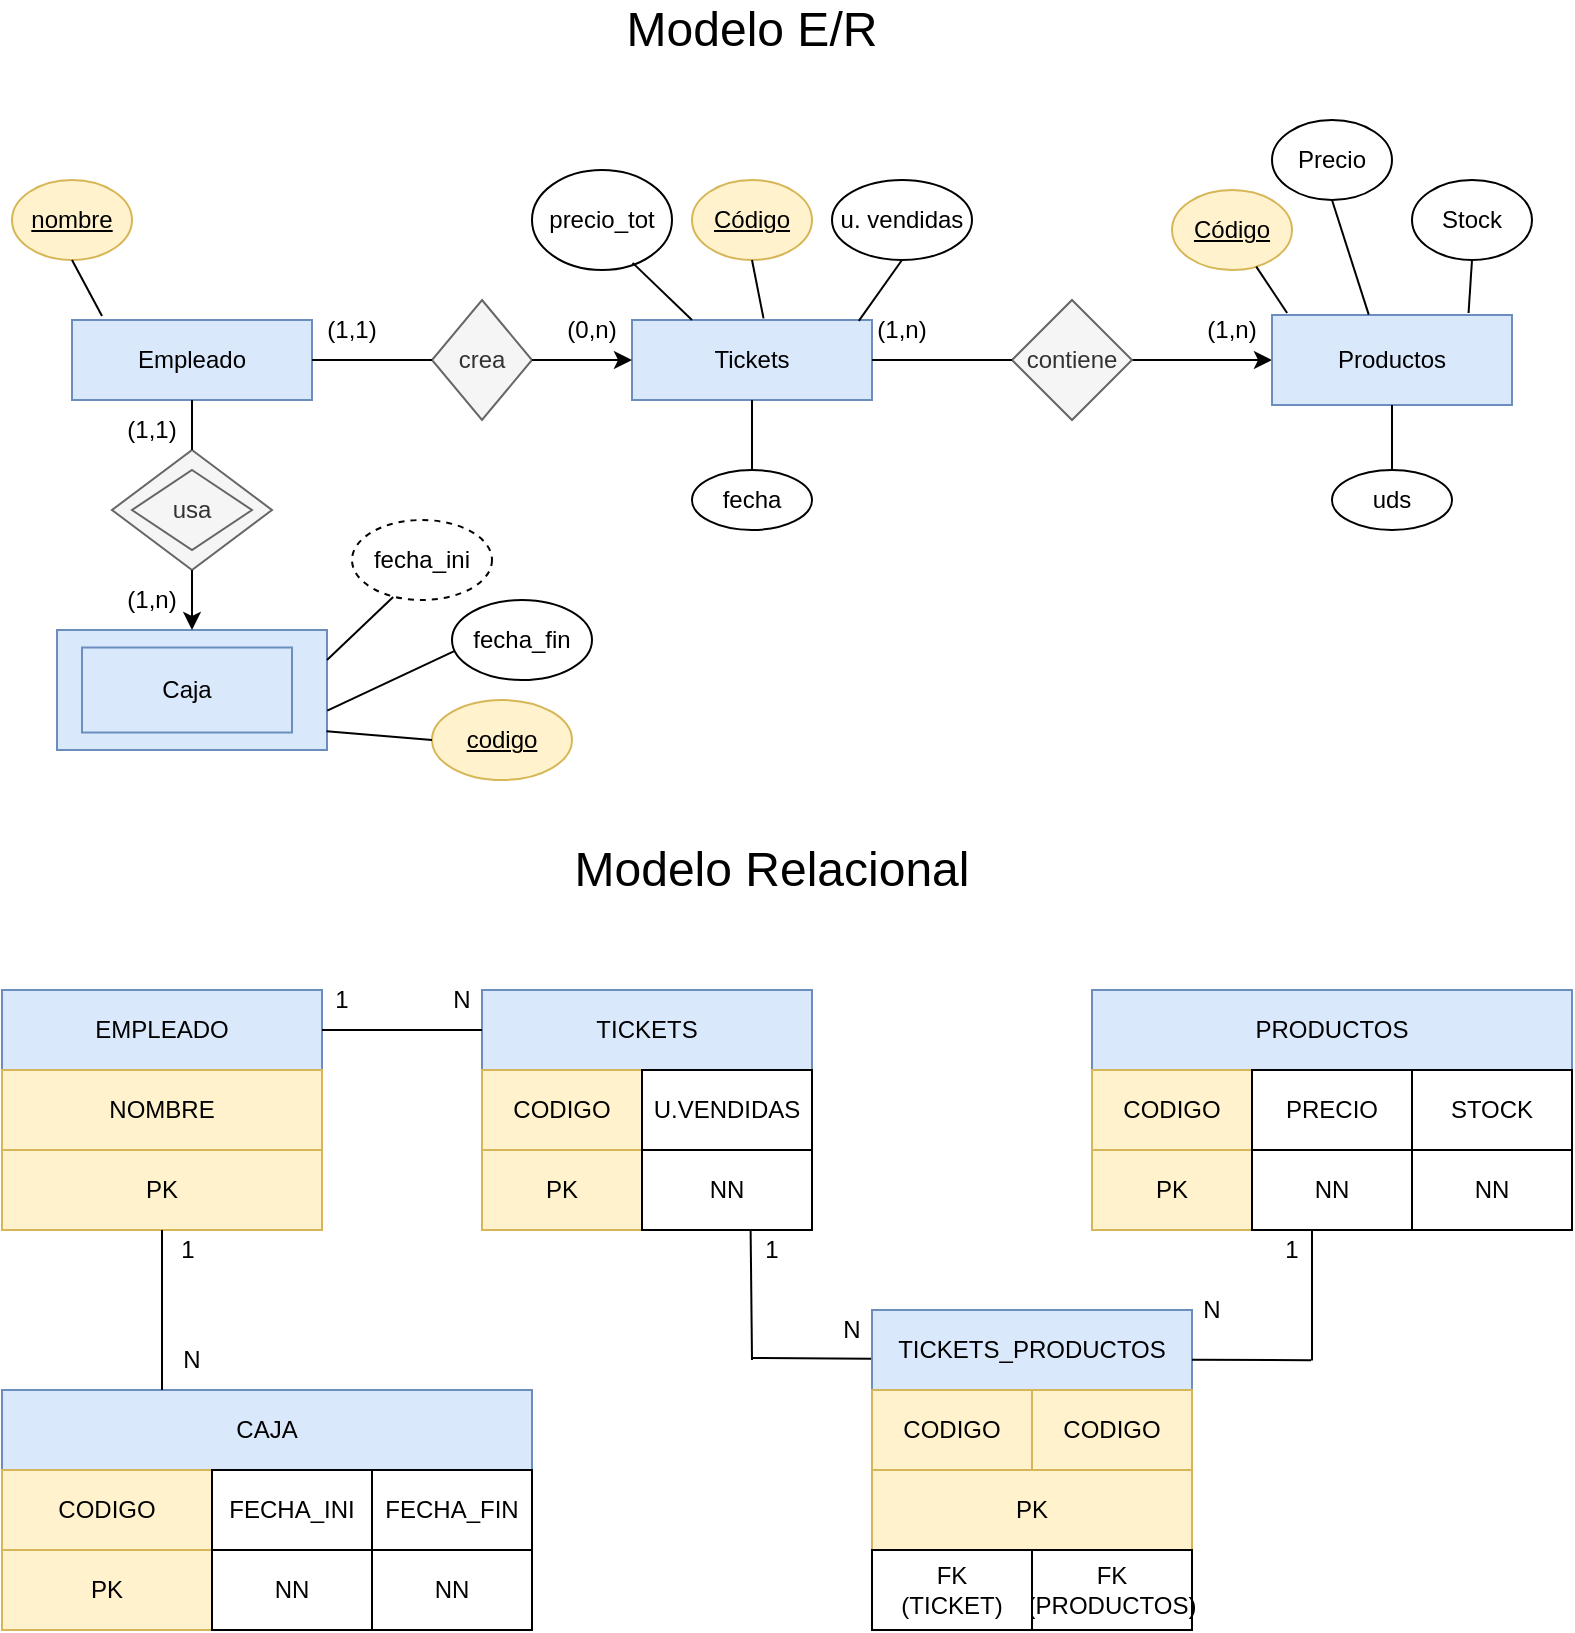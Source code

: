 <mxfile version="15.7.3" type="device"><diagram id="18KyxQUc-X90Sxo9PywP" name="Página-1"><mxGraphModel dx="819" dy="596" grid="1" gridSize="10" guides="1" tooltips="1" connect="1" arrows="1" fold="1" page="1" pageScale="1" pageWidth="827" pageHeight="1169" math="0" shadow="0"><root><mxCell id="0"/><mxCell id="1" parent="0"/><mxCell id="4kjnT2OGBed2jGiRgjOX-1" value="Empleado" style="rounded=0;whiteSpace=wrap;html=1;fillColor=#dae8fc;strokeColor=#6c8ebf;" parent="1" vertex="1"><mxGeometry x="50" y="220" width="120" height="40" as="geometry"/></mxCell><mxCell id="4kjnT2OGBed2jGiRgjOX-2" value="&lt;u&gt;nombre&lt;/u&gt;" style="ellipse;whiteSpace=wrap;html=1;fillColor=#fff2cc;strokeColor=#d6b656;" parent="1" vertex="1"><mxGeometry x="20" y="150" width="60" height="40" as="geometry"/></mxCell><mxCell id="4kjnT2OGBed2jGiRgjOX-3" value="" style="endArrow=none;html=1;rounded=0;entryX=0.5;entryY=1;entryDx=0;entryDy=0;exitX=0.125;exitY=-0.05;exitDx=0;exitDy=0;exitPerimeter=0;" parent="1" source="4kjnT2OGBed2jGiRgjOX-1" target="4kjnT2OGBed2jGiRgjOX-2" edge="1"><mxGeometry width="50" height="50" relative="1" as="geometry"><mxPoint x="360" y="440" as="sourcePoint"/><mxPoint x="410" y="390" as="targetPoint"/></mxGeometry></mxCell><mxCell id="4kjnT2OGBed2jGiRgjOX-4" value="crea" style="rhombus;whiteSpace=wrap;html=1;rounded=0;fillColor=#f5f5f5;fontColor=#333333;strokeColor=#666666;" parent="1" vertex="1"><mxGeometry x="230" y="210" width="50" height="60" as="geometry"/></mxCell><mxCell id="4kjnT2OGBed2jGiRgjOX-6" value="Tickets" style="whiteSpace=wrap;html=1;rounded=0;fillColor=#dae8fc;strokeColor=#6c8ebf;" parent="1" vertex="1"><mxGeometry x="330" y="220" width="120" height="40" as="geometry"/></mxCell><mxCell id="4kjnT2OGBed2jGiRgjOX-8" value="" style="endArrow=none;html=1;rounded=0;exitX=1;exitY=0.5;exitDx=0;exitDy=0;entryX=0;entryY=0.5;entryDx=0;entryDy=0;" parent="1" source="4kjnT2OGBed2jGiRgjOX-1" target="4kjnT2OGBed2jGiRgjOX-4" edge="1"><mxGeometry width="50" height="50" relative="1" as="geometry"><mxPoint x="360" y="440" as="sourcePoint"/><mxPoint x="410" y="390" as="targetPoint"/></mxGeometry></mxCell><mxCell id="4kjnT2OGBed2jGiRgjOX-10" value="" style="endArrow=classic;html=1;rounded=0;exitX=1;exitY=0.5;exitDx=0;exitDy=0;entryX=0;entryY=0.5;entryDx=0;entryDy=0;" parent="1" source="4kjnT2OGBed2jGiRgjOX-4" target="4kjnT2OGBed2jGiRgjOX-6" edge="1"><mxGeometry width="50" height="50" relative="1" as="geometry"><mxPoint x="360" y="440" as="sourcePoint"/><mxPoint x="410" y="390" as="targetPoint"/></mxGeometry></mxCell><mxCell id="4kjnT2OGBed2jGiRgjOX-11" value="u. vendidas" style="ellipse;whiteSpace=wrap;html=1;" parent="1" vertex="1"><mxGeometry x="430" y="150" width="70" height="40" as="geometry"/></mxCell><mxCell id="4kjnT2OGBed2jGiRgjOX-12" value="" style="endArrow=none;html=1;rounded=0;entryX=0.5;entryY=1;entryDx=0;entryDy=0;exitX=0.945;exitY=0.01;exitDx=0;exitDy=0;exitPerimeter=0;" parent="1" source="4kjnT2OGBed2jGiRgjOX-6" target="4kjnT2OGBed2jGiRgjOX-11" edge="1"><mxGeometry width="50" height="50" relative="1" as="geometry"><mxPoint x="360" y="430" as="sourcePoint"/><mxPoint x="410" y="380" as="targetPoint"/></mxGeometry></mxCell><mxCell id="4kjnT2OGBed2jGiRgjOX-13" value="&lt;u&gt;Código&lt;/u&gt;" style="ellipse;whiteSpace=wrap;html=1;fillColor=#fff2cc;strokeColor=#d6b656;" parent="1" vertex="1"><mxGeometry x="360" y="150" width="60" height="40" as="geometry"/></mxCell><mxCell id="4kjnT2OGBed2jGiRgjOX-15" value="" style="endArrow=none;html=1;rounded=0;entryX=0.5;entryY=1;entryDx=0;entryDy=0;exitX=0.548;exitY=-0.02;exitDx=0;exitDy=0;exitPerimeter=0;" parent="1" source="4kjnT2OGBed2jGiRgjOX-6" target="4kjnT2OGBed2jGiRgjOX-13" edge="1"><mxGeometry width="50" height="50" relative="1" as="geometry"><mxPoint x="360" y="430" as="sourcePoint"/><mxPoint x="410" y="380" as="targetPoint"/></mxGeometry></mxCell><mxCell id="4kjnT2OGBed2jGiRgjOX-16" value="precio_tot" style="ellipse;whiteSpace=wrap;html=1;" parent="1" vertex="1"><mxGeometry x="280" y="145" width="70" height="50" as="geometry"/></mxCell><mxCell id="4kjnT2OGBed2jGiRgjOX-17" value="" style="endArrow=none;html=1;rounded=0;entryX=0.719;entryY=0.929;entryDx=0;entryDy=0;exitX=0.25;exitY=0;exitDx=0;exitDy=0;entryPerimeter=0;" parent="1" source="4kjnT2OGBed2jGiRgjOX-6" target="4kjnT2OGBed2jGiRgjOX-16" edge="1"><mxGeometry width="50" height="50" relative="1" as="geometry"><mxPoint x="250" y="220" as="sourcePoint"/><mxPoint x="300" y="170" as="targetPoint"/></mxGeometry></mxCell><mxCell id="4kjnT2OGBed2jGiRgjOX-21" value="" style="edgeStyle=orthogonalEdgeStyle;rounded=0;orthogonalLoop=1;jettySize=auto;html=1;" parent="1" source="4kjnT2OGBed2jGiRgjOX-18" target="4kjnT2OGBed2jGiRgjOX-20" edge="1"><mxGeometry relative="1" as="geometry"/></mxCell><mxCell id="4kjnT2OGBed2jGiRgjOX-18" value="contiene" style="rhombus;whiteSpace=wrap;html=1;rounded=0;fillColor=#f5f5f5;fontColor=#333333;strokeColor=#666666;" parent="1" vertex="1"><mxGeometry x="520" y="210" width="60" height="60" as="geometry"/></mxCell><mxCell id="4kjnT2OGBed2jGiRgjOX-20" value="Productos" style="whiteSpace=wrap;html=1;rounded=0;fillColor=#dae8fc;strokeColor=#6c8ebf;" parent="1" vertex="1"><mxGeometry x="650" y="217.5" width="120" height="45" as="geometry"/></mxCell><mxCell id="4kjnT2OGBed2jGiRgjOX-22" value="&lt;u&gt;Código&lt;/u&gt;" style="ellipse;whiteSpace=wrap;html=1;fillColor=#fff2cc;strokeColor=#d6b656;" parent="1" vertex="1"><mxGeometry x="600" y="155" width="60" height="40" as="geometry"/></mxCell><mxCell id="4kjnT2OGBed2jGiRgjOX-23" value="Stock" style="ellipse;whiteSpace=wrap;html=1;" parent="1" vertex="1"><mxGeometry x="720" y="150" width="60" height="40" as="geometry"/></mxCell><mxCell id="4kjnT2OGBed2jGiRgjOX-24" value="" style="endArrow=none;html=1;rounded=0;entryX=0.819;entryY=-0.022;entryDx=0;entryDy=0;entryPerimeter=0;exitX=0.5;exitY=1;exitDx=0;exitDy=0;" parent="1" source="4kjnT2OGBed2jGiRgjOX-23" target="4kjnT2OGBed2jGiRgjOX-20" edge="1"><mxGeometry width="50" height="50" relative="1" as="geometry"><mxPoint x="500" y="270" as="sourcePoint"/><mxPoint x="550" y="220" as="targetPoint"/></mxGeometry></mxCell><mxCell id="4kjnT2OGBed2jGiRgjOX-25" value="" style="endArrow=none;html=1;rounded=0;exitX=0.063;exitY=-0.022;exitDx=0;exitDy=0;exitPerimeter=0;" parent="1" source="4kjnT2OGBed2jGiRgjOX-20" target="4kjnT2OGBed2jGiRgjOX-22" edge="1"><mxGeometry width="50" height="50" relative="1" as="geometry"><mxPoint x="500" y="270" as="sourcePoint"/><mxPoint x="550" y="220" as="targetPoint"/></mxGeometry></mxCell><mxCell id="4kjnT2OGBed2jGiRgjOX-26" value="Precio" style="ellipse;whiteSpace=wrap;html=1;" parent="1" vertex="1"><mxGeometry x="650" y="120" width="60" height="40" as="geometry"/></mxCell><mxCell id="4kjnT2OGBed2jGiRgjOX-27" value="" style="endArrow=none;html=1;rounded=0;entryX=0.5;entryY=1;entryDx=0;entryDy=0;exitX=0.403;exitY=-0.004;exitDx=0;exitDy=0;exitPerimeter=0;" parent="1" source="4kjnT2OGBed2jGiRgjOX-20" target="4kjnT2OGBed2jGiRgjOX-26" edge="1"><mxGeometry width="50" height="50" relative="1" as="geometry"><mxPoint x="500" y="270" as="sourcePoint"/><mxPoint x="550" y="220" as="targetPoint"/></mxGeometry></mxCell><mxCell id="4kjnT2OGBed2jGiRgjOX-28" value="" style="endArrow=none;html=1;rounded=0;exitX=1;exitY=0.5;exitDx=0;exitDy=0;entryX=0;entryY=0.5;entryDx=0;entryDy=0;" parent="1" source="4kjnT2OGBed2jGiRgjOX-6" target="4kjnT2OGBed2jGiRgjOX-18" edge="1"><mxGeometry width="50" height="50" relative="1" as="geometry"><mxPoint x="310" y="260" as="sourcePoint"/><mxPoint x="360" y="210" as="targetPoint"/></mxGeometry></mxCell><mxCell id="4kjnT2OGBed2jGiRgjOX-29" value="&lt;font style=&quot;font-size: 24px&quot;&gt;Modelo E/R&lt;/font&gt;" style="text;html=1;strokeColor=none;fillColor=none;align=center;verticalAlign=middle;whiteSpace=wrap;rounded=0;dashed=1;" parent="1" vertex="1"><mxGeometry x="260" y="60" width="260" height="30" as="geometry"/></mxCell><mxCell id="4kjnT2OGBed2jGiRgjOX-31" value="(0,n)" style="text;html=1;strokeColor=none;fillColor=none;align=center;verticalAlign=middle;whiteSpace=wrap;rounded=0;dashed=1;fontSize=12;" parent="1" vertex="1"><mxGeometry x="280" y="210" width="60" height="30" as="geometry"/></mxCell><mxCell id="4kjnT2OGBed2jGiRgjOX-32" value="(1,1)" style="text;html=1;strokeColor=none;fillColor=none;align=center;verticalAlign=middle;whiteSpace=wrap;rounded=0;dashed=1;fontSize=12;" parent="1" vertex="1"><mxGeometry x="160" y="210" width="60" height="30" as="geometry"/></mxCell><mxCell id="4kjnT2OGBed2jGiRgjOX-33" value="(1,n)" style="text;html=1;strokeColor=none;fillColor=none;align=center;verticalAlign=middle;whiteSpace=wrap;rounded=0;dashed=1;fontSize=12;" parent="1" vertex="1"><mxGeometry x="435" y="210" width="60" height="30" as="geometry"/></mxCell><mxCell id="4kjnT2OGBed2jGiRgjOX-34" value="(1,n)" style="text;html=1;strokeColor=none;fillColor=none;align=center;verticalAlign=middle;whiteSpace=wrap;rounded=0;dashed=1;fontSize=12;" parent="1" vertex="1"><mxGeometry x="600" y="210" width="60" height="30" as="geometry"/></mxCell><mxCell id="4kjnT2OGBed2jGiRgjOX-36" value="&lt;font style=&quot;font-size: 24px&quot;&gt;Modelo Relacional&lt;/font&gt;" style="text;html=1;strokeColor=none;fillColor=none;align=center;verticalAlign=middle;whiteSpace=wrap;rounded=0;dashed=1;" parent="1" vertex="1"><mxGeometry x="270" y="480" width="260" height="30" as="geometry"/></mxCell><mxCell id="4kjnT2OGBed2jGiRgjOX-38" value="EMPLEADO" style="rounded=0;whiteSpace=wrap;html=1;fontSize=12;fillColor=#dae8fc;strokeColor=#6c8ebf;" parent="1" vertex="1"><mxGeometry x="15" y="555" width="160" height="40" as="geometry"/></mxCell><mxCell id="4kjnT2OGBed2jGiRgjOX-39" value="NOMBRE" style="rounded=0;whiteSpace=wrap;html=1;fontSize=12;fillColor=#fff2cc;strokeColor=#d6b656;" parent="1" vertex="1"><mxGeometry x="15" y="595" width="160" height="40" as="geometry"/></mxCell><mxCell id="4kjnT2OGBed2jGiRgjOX-40" value="PK" style="rounded=0;whiteSpace=wrap;html=1;fontSize=12;fillColor=#fff2cc;strokeColor=#d6b656;" parent="1" vertex="1"><mxGeometry x="15" y="635" width="160" height="40" as="geometry"/></mxCell><mxCell id="4kjnT2OGBed2jGiRgjOX-48" value="TICKETS" style="rounded=0;whiteSpace=wrap;html=1;fontSize=12;fillColor=#dae8fc;strokeColor=#6c8ebf;" parent="1" vertex="1"><mxGeometry x="255" y="555" width="165" height="40" as="geometry"/></mxCell><mxCell id="4kjnT2OGBed2jGiRgjOX-49" value="CODIGO" style="rounded=0;whiteSpace=wrap;html=1;fontSize=12;fillColor=#fff2cc;strokeColor=#d6b656;" parent="1" vertex="1"><mxGeometry x="255" y="595" width="80" height="40" as="geometry"/></mxCell><mxCell id="4kjnT2OGBed2jGiRgjOX-50" value="PK" style="rounded=0;whiteSpace=wrap;html=1;fontSize=12;fillColor=#fff2cc;strokeColor=#d6b656;" parent="1" vertex="1"><mxGeometry x="255" y="635" width="80" height="40" as="geometry"/></mxCell><mxCell id="4kjnT2OGBed2jGiRgjOX-51" value="U.VENDIDAS" style="rounded=0;whiteSpace=wrap;html=1;fontSize=12;" parent="1" vertex="1"><mxGeometry x="335" y="595" width="85" height="40" as="geometry"/></mxCell><mxCell id="4kjnT2OGBed2jGiRgjOX-53" value="NN" style="rounded=0;whiteSpace=wrap;html=1;fontSize=12;" parent="1" vertex="1"><mxGeometry x="335" y="635" width="85" height="40" as="geometry"/></mxCell><mxCell id="4kjnT2OGBed2jGiRgjOX-55" value="PRODUCTOS" style="rounded=0;whiteSpace=wrap;html=1;fontSize=12;fillColor=#dae8fc;strokeColor=#6c8ebf;" parent="1" vertex="1"><mxGeometry x="560" y="555" width="240" height="40" as="geometry"/></mxCell><mxCell id="4kjnT2OGBed2jGiRgjOX-56" value="CODIGO" style="rounded=0;whiteSpace=wrap;html=1;fontSize=12;fillColor=#fff2cc;strokeColor=#d6b656;" parent="1" vertex="1"><mxGeometry x="560" y="595" width="80" height="40" as="geometry"/></mxCell><mxCell id="4kjnT2OGBed2jGiRgjOX-57" value="PK" style="rounded=0;whiteSpace=wrap;html=1;fontSize=12;fillColor=#fff2cc;strokeColor=#d6b656;" parent="1" vertex="1"><mxGeometry x="560" y="635" width="80" height="40" as="geometry"/></mxCell><mxCell id="4kjnT2OGBed2jGiRgjOX-58" value="PRECIO" style="rounded=0;whiteSpace=wrap;html=1;fontSize=12;" parent="1" vertex="1"><mxGeometry x="640" y="595" width="80" height="40" as="geometry"/></mxCell><mxCell id="4kjnT2OGBed2jGiRgjOX-59" value="NN" style="rounded=0;whiteSpace=wrap;html=1;fontSize=12;" parent="1" vertex="1"><mxGeometry x="640" y="635" width="80" height="40" as="geometry"/></mxCell><mxCell id="4kjnT2OGBed2jGiRgjOX-60" value="STOCK" style="rounded=0;whiteSpace=wrap;html=1;fontSize=12;" parent="1" vertex="1"><mxGeometry x="720" y="595" width="80" height="40" as="geometry"/></mxCell><mxCell id="4kjnT2OGBed2jGiRgjOX-61" value="NN" style="rounded=0;whiteSpace=wrap;html=1;fontSize=12;" parent="1" vertex="1"><mxGeometry x="720" y="635" width="80" height="40" as="geometry"/></mxCell><mxCell id="4kjnT2OGBed2jGiRgjOX-62" value="" style="endArrow=none;html=1;rounded=0;fontSize=12;exitX=1;exitY=0.5;exitDx=0;exitDy=0;entryX=0;entryY=0.5;entryDx=0;entryDy=0;" parent="1" source="4kjnT2OGBed2jGiRgjOX-38" edge="1" target="4kjnT2OGBed2jGiRgjOX-48"><mxGeometry width="50" height="50" relative="1" as="geometry"><mxPoint x="375" y="665" as="sourcePoint"/><mxPoint x="225" y="575" as="targetPoint"/></mxGeometry></mxCell><mxCell id="4kjnT2OGBed2jGiRgjOX-70" value="1" style="text;html=1;strokeColor=none;fillColor=none;align=center;verticalAlign=middle;whiteSpace=wrap;rounded=0;fontSize=12;" parent="1" vertex="1"><mxGeometry x="155" y="545" width="60" height="30" as="geometry"/></mxCell><mxCell id="tlt8Usel5uI5a29sq5KX-1" value="N" style="text;html=1;strokeColor=none;fillColor=none;align=center;verticalAlign=middle;whiteSpace=wrap;rounded=0;" vertex="1" parent="1"><mxGeometry x="215" y="545" width="60" height="30" as="geometry"/></mxCell><mxCell id="tlt8Usel5uI5a29sq5KX-4" value="1" style="text;html=1;strokeColor=none;fillColor=none;align=center;verticalAlign=middle;whiteSpace=wrap;rounded=0;" vertex="1" parent="1"><mxGeometry x="370" y="670" width="60" height="30" as="geometry"/></mxCell><mxCell id="tlt8Usel5uI5a29sq5KX-5" value="N" style="text;html=1;strokeColor=none;fillColor=none;align=center;verticalAlign=middle;whiteSpace=wrap;rounded=0;" vertex="1" parent="1"><mxGeometry x="410" y="710" width="60" height="30" as="geometry"/></mxCell><mxCell id="tlt8Usel5uI5a29sq5KX-6" value="Registro" style="rounded=0;whiteSpace=wrap;html=1;fillColor=#dae8fc;strokeColor=#6c8ebf;" vertex="1" parent="1"><mxGeometry x="42.5" y="375" width="135" height="60" as="geometry"/></mxCell><mxCell id="tlt8Usel5uI5a29sq5KX-7" value="usa" style="rhombus;whiteSpace=wrap;html=1;rounded=0;fillColor=#f5f5f5;fontColor=#333333;strokeColor=#666666;" vertex="1" parent="1"><mxGeometry x="70" y="285" width="80" height="60" as="geometry"/></mxCell><mxCell id="tlt8Usel5uI5a29sq5KX-8" value="" style="endArrow=none;html=1;rounded=0;entryX=0.5;entryY=1;entryDx=0;entryDy=0;exitX=0.5;exitY=0;exitDx=0;exitDy=0;" edge="1" parent="1" source="tlt8Usel5uI5a29sq5KX-7" target="4kjnT2OGBed2jGiRgjOX-1"><mxGeometry width="50" height="50" relative="1" as="geometry"><mxPoint x="310" y="480" as="sourcePoint"/><mxPoint x="360" y="430" as="targetPoint"/></mxGeometry></mxCell><mxCell id="tlt8Usel5uI5a29sq5KX-9" value="" style="endArrow=classic;html=1;rounded=0;entryX=0.5;entryY=0;entryDx=0;entryDy=0;exitX=0.5;exitY=1;exitDx=0;exitDy=0;" edge="1" parent="1" source="tlt8Usel5uI5a29sq5KX-7" target="tlt8Usel5uI5a29sq5KX-6"><mxGeometry width="50" height="50" relative="1" as="geometry"><mxPoint x="310" y="480" as="sourcePoint"/><mxPoint x="360" y="430" as="targetPoint"/></mxGeometry></mxCell><mxCell id="tlt8Usel5uI5a29sq5KX-10" value="(1,n)" style="text;html=1;strokeColor=none;fillColor=none;align=center;verticalAlign=middle;whiteSpace=wrap;rounded=0;" vertex="1" parent="1"><mxGeometry x="60" y="345" width="60" height="30" as="geometry"/></mxCell><mxCell id="tlt8Usel5uI5a29sq5KX-11" value="(1,1)" style="text;html=1;strokeColor=none;fillColor=none;align=center;verticalAlign=middle;whiteSpace=wrap;rounded=0;" vertex="1" parent="1"><mxGeometry x="60" y="260" width="60" height="30" as="geometry"/></mxCell><mxCell id="tlt8Usel5uI5a29sq5KX-13" value="CAJA" style="rounded=0;whiteSpace=wrap;html=1;fontSize=12;fillColor=#dae8fc;strokeColor=#6c8ebf;" vertex="1" parent="1"><mxGeometry x="15" y="755" width="265" height="40" as="geometry"/></mxCell><mxCell id="tlt8Usel5uI5a29sq5KX-14" value="CODIGO" style="rounded=0;whiteSpace=wrap;html=1;fontSize=12;fillColor=#fff2cc;strokeColor=#d6b656;" vertex="1" parent="1"><mxGeometry x="15" y="795" width="105" height="40" as="geometry"/></mxCell><mxCell id="tlt8Usel5uI5a29sq5KX-15" value="PK" style="rounded=0;whiteSpace=wrap;html=1;fontSize=12;fillColor=#fff2cc;strokeColor=#d6b656;" vertex="1" parent="1"><mxGeometry x="15" y="835" width="105" height="40" as="geometry"/></mxCell><mxCell id="tlt8Usel5uI5a29sq5KX-17" value="Caja" style="rounded=0;whiteSpace=wrap;html=1;fillColor=#dae8fc;strokeColor=#6c8ebf;" vertex="1" parent="1"><mxGeometry x="55" y="383.75" width="105" height="42.5" as="geometry"/></mxCell><mxCell id="tlt8Usel5uI5a29sq5KX-19" value="fecha_fin" style="ellipse;whiteSpace=wrap;html=1;" vertex="1" parent="1"><mxGeometry x="240" y="360" width="70" height="40" as="geometry"/></mxCell><mxCell id="tlt8Usel5uI5a29sq5KX-20" value="fecha_ini" style="ellipse;whiteSpace=wrap;html=1;dashed=1;" vertex="1" parent="1"><mxGeometry x="190" y="320" width="70" height="40" as="geometry"/></mxCell><mxCell id="tlt8Usel5uI5a29sq5KX-21" value="" style="endArrow=none;html=1;rounded=0;exitX=1;exitY=0.25;exitDx=0;exitDy=0;entryX=0.294;entryY=0.963;entryDx=0;entryDy=0;entryPerimeter=0;" edge="1" parent="1" source="tlt8Usel5uI5a29sq5KX-6" target="tlt8Usel5uI5a29sq5KX-20"><mxGeometry width="50" height="50" relative="1" as="geometry"><mxPoint x="200" y="500" as="sourcePoint"/><mxPoint x="210" y="360" as="targetPoint"/></mxGeometry></mxCell><mxCell id="tlt8Usel5uI5a29sq5KX-22" value="" style="endArrow=none;html=1;rounded=0;entryX=0.016;entryY=0.64;entryDx=0;entryDy=0;exitX=1.001;exitY=0.672;exitDx=0;exitDy=0;exitPerimeter=0;entryPerimeter=0;" edge="1" parent="1" source="tlt8Usel5uI5a29sq5KX-6" target="tlt8Usel5uI5a29sq5KX-19"><mxGeometry width="50" height="50" relative="1" as="geometry"><mxPoint x="180" y="415" as="sourcePoint"/><mxPoint x="250" y="450" as="targetPoint"/></mxGeometry></mxCell><mxCell id="tlt8Usel5uI5a29sq5KX-23" value="usa" style="rhombus;whiteSpace=wrap;html=1;fillColor=#f5f5f5;fontColor=#333333;strokeColor=#666666;" vertex="1" parent="1"><mxGeometry x="80" y="295" width="60" height="40" as="geometry"/></mxCell><mxCell id="tlt8Usel5uI5a29sq5KX-24" value="" style="endArrow=none;html=1;rounded=0;exitX=0.5;exitY=1;exitDx=0;exitDy=0;entryX=0.25;entryY=1;entryDx=0;entryDy=0;" edge="1" parent="1" source="4kjnT2OGBed2jGiRgjOX-40" target="tlt8Usel5uI5a29sq5KX-26"><mxGeometry width="50" height="50" relative="1" as="geometry"><mxPoint x="250" y="700" as="sourcePoint"/><mxPoint x="300" y="650" as="targetPoint"/></mxGeometry></mxCell><mxCell id="tlt8Usel5uI5a29sq5KX-25" value="1" style="text;html=1;strokeColor=none;fillColor=none;align=center;verticalAlign=middle;whiteSpace=wrap;rounded=0;fontSize=12;" vertex="1" parent="1"><mxGeometry x="77.5" y="670" width="60" height="30" as="geometry"/></mxCell><mxCell id="tlt8Usel5uI5a29sq5KX-26" value="N" style="text;html=1;strokeColor=none;fillColor=none;align=center;verticalAlign=middle;whiteSpace=wrap;rounded=0;" vertex="1" parent="1"><mxGeometry x="80" y="725" width="60" height="30" as="geometry"/></mxCell><mxCell id="tlt8Usel5uI5a29sq5KX-27" value="&lt;u&gt;codigo&lt;/u&gt;" style="ellipse;whiteSpace=wrap;html=1;fillColor=#fff2cc;strokeColor=#d6b656;" vertex="1" parent="1"><mxGeometry x="230" y="410" width="70" height="40" as="geometry"/></mxCell><mxCell id="tlt8Usel5uI5a29sq5KX-28" value="" style="endArrow=none;html=1;rounded=0;exitX=0.998;exitY=0.843;exitDx=0;exitDy=0;exitPerimeter=0;entryX=0;entryY=0.5;entryDx=0;entryDy=0;" edge="1" parent="1" source="tlt8Usel5uI5a29sq5KX-6" target="tlt8Usel5uI5a29sq5KX-27"><mxGeometry width="50" height="50" relative="1" as="geometry"><mxPoint x="190" y="440" as="sourcePoint"/><mxPoint x="240" y="390" as="targetPoint"/></mxGeometry></mxCell><mxCell id="tlt8Usel5uI5a29sq5KX-29" value="FECHA_INI" style="rounded=0;whiteSpace=wrap;html=1;fontSize=12;" vertex="1" parent="1"><mxGeometry x="120" y="795" width="80" height="40" as="geometry"/></mxCell><mxCell id="tlt8Usel5uI5a29sq5KX-30" value="NN" style="rounded=0;whiteSpace=wrap;html=1;fontSize=12;" vertex="1" parent="1"><mxGeometry x="120" y="835" width="80" height="40" as="geometry"/></mxCell><mxCell id="tlt8Usel5uI5a29sq5KX-31" value="FECHA_FIN" style="rounded=0;whiteSpace=wrap;html=1;fontSize=12;" vertex="1" parent="1"><mxGeometry x="200" y="795" width="80" height="40" as="geometry"/></mxCell><mxCell id="tlt8Usel5uI5a29sq5KX-32" value="NN" style="rounded=0;whiteSpace=wrap;html=1;fontSize=12;" vertex="1" parent="1"><mxGeometry x="200" y="835" width="80" height="40" as="geometry"/></mxCell><mxCell id="tlt8Usel5uI5a29sq5KX-33" value="fecha" style="ellipse;whiteSpace=wrap;html=1;" vertex="1" parent="1"><mxGeometry x="360" y="295" width="60" height="30" as="geometry"/></mxCell><mxCell id="tlt8Usel5uI5a29sq5KX-34" value="" style="endArrow=none;html=1;rounded=0;entryX=0.5;entryY=1;entryDx=0;entryDy=0;exitX=0.5;exitY=0;exitDx=0;exitDy=0;" edge="1" parent="1" source="tlt8Usel5uI5a29sq5KX-33" target="4kjnT2OGBed2jGiRgjOX-6"><mxGeometry width="50" height="50" relative="1" as="geometry"><mxPoint x="310" y="350" as="sourcePoint"/><mxPoint x="360" y="300" as="targetPoint"/></mxGeometry></mxCell><mxCell id="tlt8Usel5uI5a29sq5KX-35" value="uds" style="ellipse;whiteSpace=wrap;html=1;" vertex="1" parent="1"><mxGeometry x="680" y="295" width="60" height="30" as="geometry"/></mxCell><mxCell id="tlt8Usel5uI5a29sq5KX-36" value="" style="endArrow=none;html=1;rounded=0;entryX=0.5;entryY=1;entryDx=0;entryDy=0;exitX=0.5;exitY=0;exitDx=0;exitDy=0;" edge="1" parent="1" source="tlt8Usel5uI5a29sq5KX-35" target="4kjnT2OGBed2jGiRgjOX-20"><mxGeometry width="50" height="50" relative="1" as="geometry"><mxPoint x="580" y="360" as="sourcePoint"/><mxPoint x="630" y="310" as="targetPoint"/></mxGeometry></mxCell><mxCell id="tlt8Usel5uI5a29sq5KX-37" value="TICKETS_PRODUCTOS" style="rounded=0;whiteSpace=wrap;html=1;fontSize=12;fillColor=#dae8fc;strokeColor=#6c8ebf;" vertex="1" parent="1"><mxGeometry x="450" y="715" width="160" height="40" as="geometry"/></mxCell><mxCell id="tlt8Usel5uI5a29sq5KX-38" value="CODIGO" style="rounded=0;whiteSpace=wrap;html=1;fontSize=12;fillColor=#fff2cc;strokeColor=#d6b656;" vertex="1" parent="1"><mxGeometry x="450" y="755" width="80" height="40" as="geometry"/></mxCell><mxCell id="tlt8Usel5uI5a29sq5KX-39" value="PK" style="rounded=0;whiteSpace=wrap;html=1;fontSize=12;fillColor=#fff2cc;strokeColor=#d6b656;" vertex="1" parent="1"><mxGeometry x="450" y="795" width="160" height="40" as="geometry"/></mxCell><mxCell id="tlt8Usel5uI5a29sq5KX-40" value="CODIGO" style="rounded=0;whiteSpace=wrap;html=1;fontSize=12;fillColor=#fff2cc;strokeColor=#d6b656;" vertex="1" parent="1"><mxGeometry x="530" y="755" width="80" height="40" as="geometry"/></mxCell><mxCell id="tlt8Usel5uI5a29sq5KX-44" value="FK&lt;br&gt;(PRODUCTOS)" style="rounded=0;whiteSpace=wrap;html=1;fontSize=12;" vertex="1" parent="1"><mxGeometry x="530" y="835" width="80" height="40" as="geometry"/></mxCell><mxCell id="tlt8Usel5uI5a29sq5KX-45" value="FK&lt;br&gt;(TICKET)" style="rounded=0;whiteSpace=wrap;html=1;fontSize=12;" vertex="1" parent="1"><mxGeometry x="450" y="835" width="80" height="40" as="geometry"/></mxCell><mxCell id="tlt8Usel5uI5a29sq5KX-46" value="N" style="text;html=1;strokeColor=none;fillColor=none;align=center;verticalAlign=middle;whiteSpace=wrap;rounded=0;" vertex="1" parent="1"><mxGeometry x="590" y="700" width="60" height="30" as="geometry"/></mxCell><mxCell id="tlt8Usel5uI5a29sq5KX-47" value="" style="endArrow=none;html=1;rounded=0;exitX=0.639;exitY=1.01;exitDx=0;exitDy=0;exitPerimeter=0;" edge="1" parent="1" source="4kjnT2OGBed2jGiRgjOX-53"><mxGeometry width="50" height="50" relative="1" as="geometry"><mxPoint x="390" y="680" as="sourcePoint"/><mxPoint x="390" y="740" as="targetPoint"/></mxGeometry></mxCell><mxCell id="tlt8Usel5uI5a29sq5KX-48" value="" style="endArrow=none;html=1;rounded=0;entryX=-0.003;entryY=0.609;entryDx=0;entryDy=0;entryPerimeter=0;" edge="1" parent="1" target="tlt8Usel5uI5a29sq5KX-37"><mxGeometry width="50" height="50" relative="1" as="geometry"><mxPoint x="390" y="739" as="sourcePoint"/><mxPoint x="520" y="610" as="targetPoint"/></mxGeometry></mxCell><mxCell id="tlt8Usel5uI5a29sq5KX-49" value="" style="endArrow=none;html=1;rounded=0;entryX=-0.003;entryY=0.609;entryDx=0;entryDy=0;entryPerimeter=0;" edge="1" parent="1"><mxGeometry width="50" height="50" relative="1" as="geometry"><mxPoint x="610" y="739.82" as="sourcePoint"/><mxPoint x="669.52" y="740.18" as="targetPoint"/></mxGeometry></mxCell><mxCell id="tlt8Usel5uI5a29sq5KX-50" value="" style="endArrow=none;html=1;rounded=0;" edge="1" parent="1"><mxGeometry width="50" height="50" relative="1" as="geometry"><mxPoint x="670" y="675" as="sourcePoint"/><mxPoint x="670" y="740.24" as="targetPoint"/></mxGeometry></mxCell><mxCell id="tlt8Usel5uI5a29sq5KX-51" value="1" style="text;html=1;strokeColor=none;fillColor=none;align=center;verticalAlign=middle;whiteSpace=wrap;rounded=0;" vertex="1" parent="1"><mxGeometry x="630" y="670" width="60" height="30" as="geometry"/></mxCell></root></mxGraphModel></diagram></mxfile>